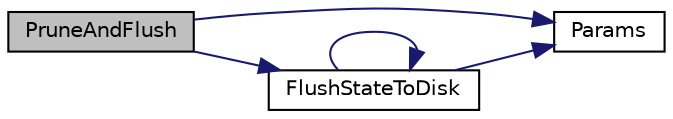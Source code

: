 digraph "PruneAndFlush"
{
  edge [fontname="Helvetica",fontsize="10",labelfontname="Helvetica",labelfontsize="10"];
  node [fontname="Helvetica",fontsize="10",shape=record];
  rankdir="LR";
  Node115 [label="PruneAndFlush",height=0.2,width=0.4,color="black", fillcolor="grey75", style="filled", fontcolor="black"];
  Node115 -> Node116 [color="midnightblue",fontsize="10",style="solid",fontname="Helvetica"];
  Node116 [label="Params",height=0.2,width=0.4,color="black", fillcolor="white", style="filled",URL="$df/dbf/chainparams_8cpp.html#ace5c5b706d71a324a417dd2db394fd4a",tooltip="Return the currently selected parameters. "];
  Node115 -> Node117 [color="midnightblue",fontsize="10",style="solid",fontname="Helvetica"];
  Node117 [label="FlushStateToDisk",height=0.2,width=0.4,color="black", fillcolor="white", style="filled",URL="$dd/d7d/validation_8cpp.html#a0d01c135cc5a05475e3dc3910c9888da",tooltip="Flush all state, indexes and buffers to disk. "];
  Node117 -> Node116 [color="midnightblue",fontsize="10",style="solid",fontname="Helvetica"];
  Node117 -> Node117 [color="midnightblue",fontsize="10",style="solid",fontname="Helvetica"];
}
